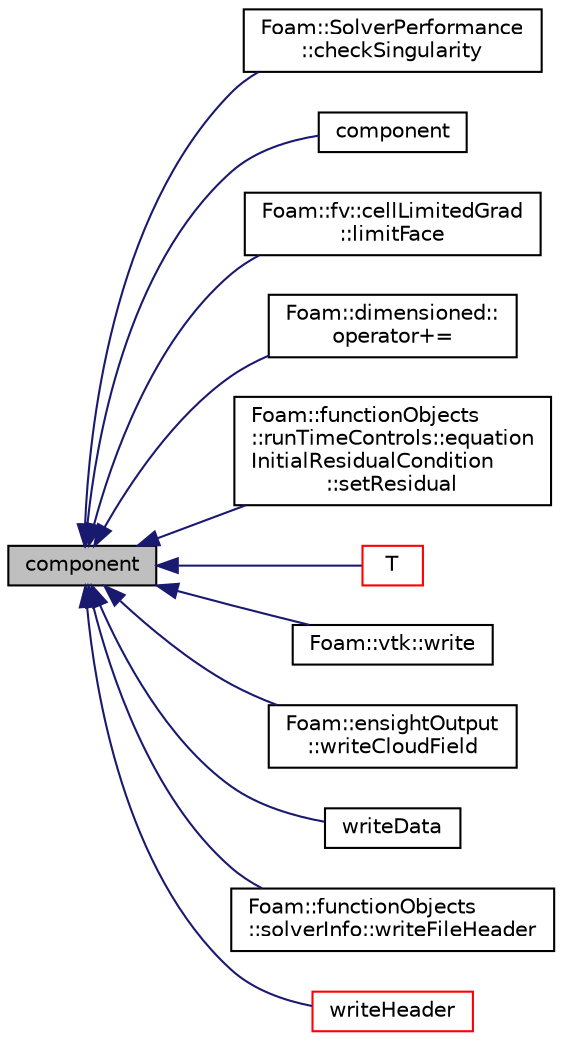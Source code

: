 digraph "component"
{
  bgcolor="transparent";
  edge [fontname="Helvetica",fontsize="10",labelfontname="Helvetica",labelfontsize="10"];
  node [fontname="Helvetica",fontsize="10",shape=record];
  rankdir="LR";
  Node1 [label="component",height=0.2,width=0.4,color="black", fillcolor="grey75", style="filled" fontcolor="black"];
  Node1 -> Node2 [dir="back",color="midnightblue",fontsize="10",style="solid",fontname="Helvetica"];
  Node2 [label="Foam::SolverPerformance\l::checkSingularity",height=0.2,width=0.4,color="black",URL="$classFoam_1_1SolverPerformance.html#aa749321b47d58d648449b01539ebaeaf",tooltip="Singularity test. "];
  Node1 -> Node3 [dir="back",color="midnightblue",fontsize="10",style="solid",fontname="Helvetica"];
  Node3 [label="component",height=0.2,width=0.4,color="black",URL="$namespaceFoam.html#a24df1ffa836c86f29c96d6543add1058"];
  Node1 -> Node4 [dir="back",color="midnightblue",fontsize="10",style="solid",fontname="Helvetica"];
  Node4 [label="Foam::fv::cellLimitedGrad\l::limitFace",height=0.2,width=0.4,color="black",URL="$classFoam_1_1fv_1_1cellLimitedGrad.html#ae39d02768fe3ca82f861ab2a72297d0a"];
  Node1 -> Node5 [dir="back",color="midnightblue",fontsize="10",style="solid",fontname="Helvetica"];
  Node5 [label="Foam::dimensioned::\loperator+=",height=0.2,width=0.4,color="black",URL="$classFoam_1_1dimensioned.html#ae99ee66f65a29f03a2578038655b3172"];
  Node1 -> Node6 [dir="back",color="midnightblue",fontsize="10",style="solid",fontname="Helvetica"];
  Node6 [label="Foam::functionObjects\l::runTimeControls::equation\lInitialResidualCondition\l::setResidual",height=0.2,width=0.4,color="black",URL="$classFoam_1_1functionObjects_1_1runTimeControls_1_1equationInitialResidualCondition.html#a1cd57f6731ad71d2c1ae7fc96a7df99a",tooltip="Set the residual (scalar) value. "];
  Node1 -> Node7 [dir="back",color="midnightblue",fontsize="10",style="solid",fontname="Helvetica"];
  Node7 [label="T",height=0.2,width=0.4,color="red",URL="$namespaceFoam.html#ae57fda0abb14bb0944947c463c6e09d4"];
  Node1 -> Node8 [dir="back",color="midnightblue",fontsize="10",style="solid",fontname="Helvetica"];
  Node8 [label="Foam::vtk::write",height=0.2,width=0.4,color="black",URL="$namespaceFoam_1_1vtk.html#a3922d9c3cb88a9a881038f90d9abf336",tooltip="Template specialization for symmTensor ordering. "];
  Node1 -> Node9 [dir="back",color="midnightblue",fontsize="10",style="solid",fontname="Helvetica"];
  Node9 [label="Foam::ensightOutput\l::writeCloudField",height=0.2,width=0.4,color="black",URL="$namespaceFoam_1_1ensightOutput.html#a0ddef62f957c8df7a18bcc42f04f64c3",tooltip="Write cloud field, returning true if the field is non-empty. "];
  Node1 -> Node10 [dir="back",color="midnightblue",fontsize="10",style="solid",fontname="Helvetica"];
  Node10 [label="writeData",height=0.2,width=0.4,color="black",URL="$namespaceFoam.html#a33b98d6661c1dc79ca99b9bb873b0180"];
  Node1 -> Node11 [dir="back",color="midnightblue",fontsize="10",style="solid",fontname="Helvetica"];
  Node11 [label="Foam::functionObjects\l::solverInfo::writeFileHeader",height=0.2,width=0.4,color="black",URL="$classFoam_1_1functionObjects_1_1solverInfo.html#a8a5688a19dc9e7ba9a6d94cd64009a21",tooltip="Output file header information per primitive type value. "];
  Node1 -> Node12 [dir="back",color="midnightblue",fontsize="10",style="solid",fontname="Helvetica"];
  Node12 [label="writeHeader",height=0.2,width=0.4,color="red",URL="$namespaceFoam.html#afdfafd633b56622cfc80cdd85eb227f9"];
}
